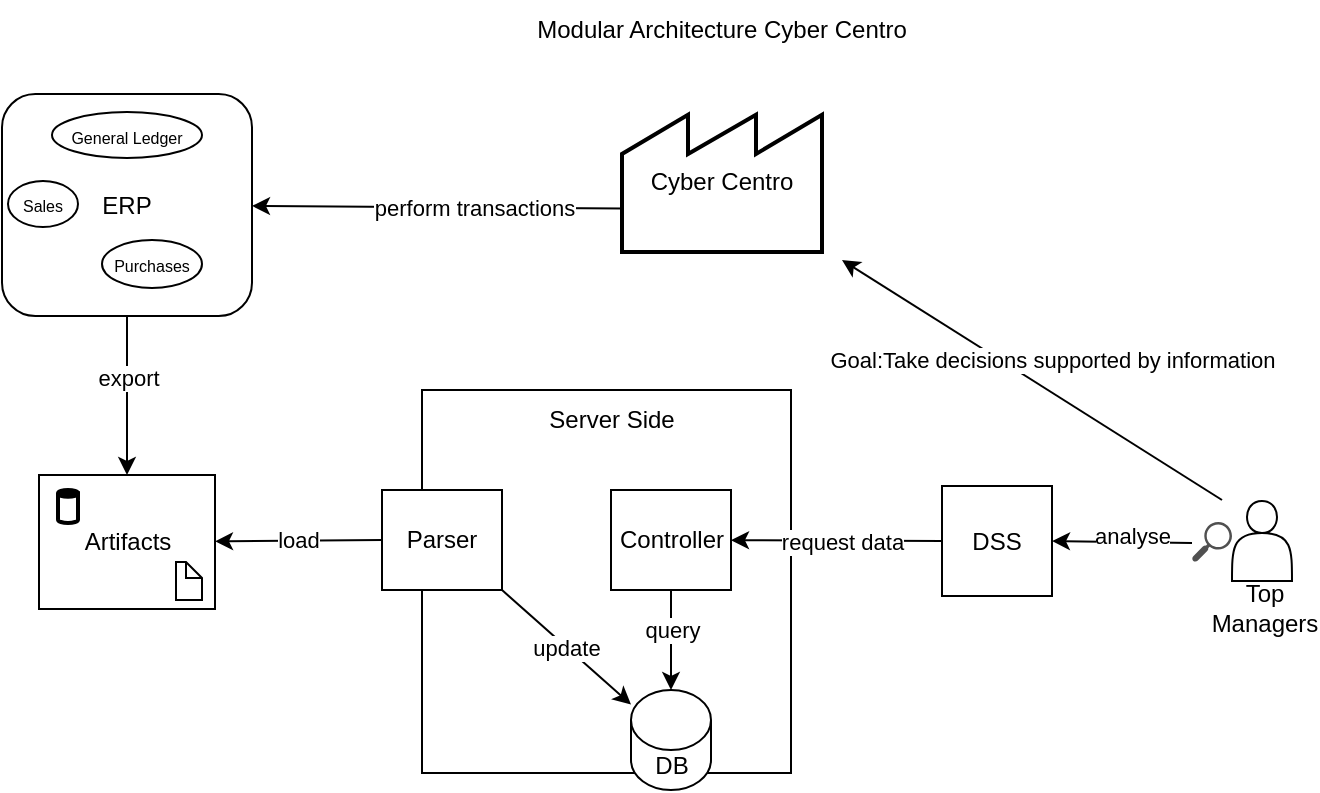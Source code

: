 <mxfile version="18.0.1" type="device"><diagram id="9F8_u7c0-Y5_Lcs3P2oM" name="Page-1"><mxGraphModel dx="1102" dy="857" grid="1" gridSize="10" guides="1" tooltips="1" connect="1" arrows="1" fold="1" page="1" pageScale="1" pageWidth="827" pageHeight="1169" math="0" shadow="0"><root><mxCell id="0"/><mxCell id="1" parent="0"/><mxCell id="Frn8eMF6b2eEdzSE4LGH-1" value="" style="whiteSpace=wrap;html=1;fillColor=none;" parent="1" vertex="1"><mxGeometry x="340" y="385" width="184.5" height="191.5" as="geometry"/></mxCell><mxCell id="Mz_8piSoiNwF1FSPT3Vy-15" value="" style="shape=actor;whiteSpace=wrap;html=1;" parent="1" vertex="1"><mxGeometry x="745" y="440.5" width="30" height="40" as="geometry"/></mxCell><mxCell id="Mz_8piSoiNwF1FSPT3Vy-2" value="DB" style="shape=cylinder3;whiteSpace=wrap;html=1;boundedLbl=1;backgroundOutline=1;size=15;" parent="1" vertex="1"><mxGeometry x="444.5" y="535" width="40" height="50" as="geometry"/></mxCell><mxCell id="Mz_8piSoiNwF1FSPT3Vy-3" value="Artifacts" style="rounded=0;whiteSpace=wrap;html=1;" parent="1" vertex="1"><mxGeometry x="148.5" y="427.5" width="88" height="67" as="geometry"/></mxCell><mxCell id="Mz_8piSoiNwF1FSPT3Vy-5" value="Controller" style="rounded=0;whiteSpace=wrap;html=1;" parent="1" vertex="1"><mxGeometry x="434.5" y="435" width="60" height="50" as="geometry"/></mxCell><mxCell id="Mz_8piSoiNwF1FSPT3Vy-7" value="DSS" style="whiteSpace=wrap;html=1;aspect=fixed;" parent="1" vertex="1"><mxGeometry x="600" y="433" width="55" height="55" as="geometry"/></mxCell><mxCell id="Mz_8piSoiNwF1FSPT3Vy-8" value="" style="endArrow=classic;html=1;rounded=0;exitX=0;exitY=0.5;exitDx=0;exitDy=0;" parent="1" source="Mz_8piSoiNwF1FSPT3Vy-7" target="Mz_8piSoiNwF1FSPT3Vy-5" edge="1"><mxGeometry width="50" height="50" relative="1" as="geometry"><mxPoint x="530" y="461" as="sourcePoint"/><mxPoint x="524.5" y="447.5" as="targetPoint"/></mxGeometry></mxCell><mxCell id="Frn8eMF6b2eEdzSE4LGH-5" value="request data" style="edgeLabel;html=1;align=center;verticalAlign=middle;resizable=0;points=[];" parent="Mz_8piSoiNwF1FSPT3Vy-8" vertex="1" connectable="0"><mxGeometry x="-0.222" y="-1" relative="1" as="geometry"><mxPoint x="-9" y="1" as="offset"/></mxGeometry></mxCell><mxCell id="Mz_8piSoiNwF1FSPT3Vy-9" value="ERP" style="rounded=1;whiteSpace=wrap;html=1;" parent="1" vertex="1"><mxGeometry x="130" y="237" width="125" height="111" as="geometry"/></mxCell><mxCell id="Mz_8piSoiNwF1FSPT3Vy-10" value="" style="endArrow=classic;html=1;rounded=0;exitX=0.5;exitY=1;exitDx=0;exitDy=0;entryX=0.5;entryY=0;entryDx=0;entryDy=0;" parent="1" source="Mz_8piSoiNwF1FSPT3Vy-9" target="Mz_8piSoiNwF1FSPT3Vy-3" edge="1"><mxGeometry width="50" height="50" relative="1" as="geometry"><mxPoint x="407.5" y="508" as="sourcePoint"/><mxPoint x="457.5" y="458" as="targetPoint"/></mxGeometry></mxCell><mxCell id="Mz_8piSoiNwF1FSPT3Vy-12" value="export" style="edgeLabel;html=1;align=center;verticalAlign=middle;resizable=0;points=[];" parent="Mz_8piSoiNwF1FSPT3Vy-10" vertex="1" connectable="0"><mxGeometry x="-0.216" relative="1" as="geometry"><mxPoint as="offset"/></mxGeometry></mxCell><mxCell id="Mz_8piSoiNwF1FSPT3Vy-14" value="load" style="endArrow=classic;html=1;rounded=0;exitX=0;exitY=0.5;exitDx=0;exitDy=0;" parent="1" source="Frn8eMF6b2eEdzSE4LGH-2" target="Mz_8piSoiNwF1FSPT3Vy-3" edge="1"><mxGeometry width="50" height="50" relative="1" as="geometry"><mxPoint x="217.5" y="460" as="sourcePoint"/><mxPoint x="317.5" y="365" as="targetPoint"/></mxGeometry></mxCell><mxCell id="Mz_8piSoiNwF1FSPT3Vy-16" value="query" style="endArrow=classic;html=1;rounded=0;exitX=0.5;exitY=1;exitDx=0;exitDy=0;entryX=0.5;entryY=0;entryDx=0;entryDy=0;entryPerimeter=0;" parent="1" source="Mz_8piSoiNwF1FSPT3Vy-5" target="Mz_8piSoiNwF1FSPT3Vy-2" edge="1"><mxGeometry x="-0.2" width="50" height="50" relative="1" as="geometry"><mxPoint x="377.5" y="459.77" as="sourcePoint"/><mxPoint x="300" y="460" as="targetPoint"/><mxPoint as="offset"/></mxGeometry></mxCell><mxCell id="Mz_8piSoiNwF1FSPT3Vy-18" value="" style="endArrow=classic;html=1;rounded=0;entryX=1;entryY=0.5;entryDx=0;entryDy=0;" parent="1" target="Mz_8piSoiNwF1FSPT3Vy-7" edge="1"><mxGeometry width="50" height="50" relative="1" as="geometry"><mxPoint x="725" y="461.5" as="sourcePoint"/><mxPoint x="610" y="471" as="targetPoint"/></mxGeometry></mxCell><mxCell id="Mz_8piSoiNwF1FSPT3Vy-20" value="analyse" style="edgeLabel;html=1;align=center;verticalAlign=middle;resizable=0;points=[];" parent="Mz_8piSoiNwF1FSPT3Vy-18" vertex="1" connectable="0"><mxGeometry x="-0.176" y="1" relative="1" as="geometry"><mxPoint x="-1" y="-4" as="offset"/></mxGeometry></mxCell><mxCell id="Mz_8piSoiNwF1FSPT3Vy-21" value="" style="sketch=0;pointerEvents=1;shadow=0;dashed=0;html=1;strokeColor=none;fillColor=#505050;labelPosition=center;verticalLabelPosition=bottom;verticalAlign=top;outlineConnect=0;align=center;shape=mxgraph.office.concepts.search;" parent="1" vertex="1"><mxGeometry x="725" y="451" width="20" height="20" as="geometry"/></mxCell><mxCell id="Mz_8piSoiNwF1FSPT3Vy-23" value="Top Managers" style="text;html=1;strokeColor=none;fillColor=none;align=center;verticalAlign=middle;whiteSpace=wrap;rounded=0;" parent="1" vertex="1"><mxGeometry x="740" y="486" width="42.5" height="15" as="geometry"/></mxCell><mxCell id="Mz_8piSoiNwF1FSPT3Vy-24" value="Cyber Centro" style="strokeWidth=2;html=1;shape=mxgraph.lean_mapping.outside_sources;whiteSpace=wrap;align=center;" parent="1" vertex="1"><mxGeometry x="440" y="246" width="100" height="70" as="geometry"/></mxCell><mxCell id="Mz_8piSoiNwF1FSPT3Vy-25" value="" style="endArrow=classic;html=1;rounded=0;exitX=0.004;exitY=0.689;exitDx=0;exitDy=0;exitPerimeter=0;" parent="1" source="Mz_8piSoiNwF1FSPT3Vy-24" target="Mz_8piSoiNwF1FSPT3Vy-9" edge="1"><mxGeometry width="50" height="50" relative="1" as="geometry"><mxPoint x="167.5" y="408" as="sourcePoint"/><mxPoint x="167.5" y="458" as="targetPoint"/></mxGeometry></mxCell><mxCell id="Mz_8piSoiNwF1FSPT3Vy-26" value="perform transactions" style="edgeLabel;html=1;align=center;verticalAlign=middle;resizable=0;points=[];" parent="Mz_8piSoiNwF1FSPT3Vy-25" vertex="1" connectable="0"><mxGeometry x="-0.216" relative="1" as="geometry"><mxPoint x="-2" as="offset"/></mxGeometry></mxCell><mxCell id="Frn8eMF6b2eEdzSE4LGH-2" value="Parser" style="rounded=0;whiteSpace=wrap;html=1;" parent="1" vertex="1"><mxGeometry x="320" y="435" width="60" height="50" as="geometry"/></mxCell><mxCell id="Frn8eMF6b2eEdzSE4LGH-3" value="Server Side" style="text;html=1;strokeColor=none;fillColor=none;align=center;verticalAlign=middle;whiteSpace=wrap;rounded=0;" parent="1" vertex="1"><mxGeometry x="400" y="385" width="70" height="30" as="geometry"/></mxCell><mxCell id="Frn8eMF6b2eEdzSE4LGH-4" value="update" style="endArrow=classic;html=1;rounded=0;exitX=1;exitY=1;exitDx=0;exitDy=0;" parent="1" source="Frn8eMF6b2eEdzSE4LGH-2" target="Mz_8piSoiNwF1FSPT3Vy-2" edge="1"><mxGeometry width="50" height="50" relative="1" as="geometry"><mxPoint x="330" y="468" as="sourcePoint"/><mxPoint x="192.5" y="468" as="targetPoint"/></mxGeometry></mxCell><mxCell id="Frn8eMF6b2eEdzSE4LGH-6" value="Modular Architecture Cyber Centro" style="text;html=1;strokeColor=none;fillColor=none;align=center;verticalAlign=middle;whiteSpace=wrap;rounded=0;" parent="1" vertex="1"><mxGeometry x="380" y="190" width="220" height="30" as="geometry"/></mxCell><mxCell id="Frn8eMF6b2eEdzSE4LGH-7" value="&lt;font style=&quot;font-size: 8px;&quot;&gt;Sales&lt;/font&gt;" style="ellipse;whiteSpace=wrap;html=1;fillColor=none;" parent="1" vertex="1"><mxGeometry x="133" y="280.5" width="35" height="23" as="geometry"/></mxCell><mxCell id="Frn8eMF6b2eEdzSE4LGH-8" value="&lt;font style=&quot;font-size: 8px;&quot;&gt;Purchases&lt;/font&gt;" style="ellipse;whiteSpace=wrap;html=1;fillColor=none;" parent="1" vertex="1"><mxGeometry x="180" y="310" width="50" height="24" as="geometry"/></mxCell><mxCell id="Frn8eMF6b2eEdzSE4LGH-9" value="&lt;font style=&quot;font-size: 8px;&quot;&gt;General Ledger&lt;/font&gt;" style="ellipse;whiteSpace=wrap;html=1;fillColor=none;" parent="1" vertex="1"><mxGeometry x="155" y="246" width="75" height="23" as="geometry"/></mxCell><mxCell id="Frn8eMF6b2eEdzSE4LGH-11" value="" style="endArrow=classic;html=1;rounded=0;fontSize=8;" parent="1" edge="1"><mxGeometry width="50" height="50" relative="1" as="geometry"><mxPoint x="740" y="440" as="sourcePoint"/><mxPoint x="550" y="320" as="targetPoint"/></mxGeometry></mxCell><mxCell id="Frn8eMF6b2eEdzSE4LGH-12" value="Goal:Take decisions supported by information" style="edgeLabel;html=1;align=center;verticalAlign=middle;resizable=0;points=[];fontSize=11;" parent="Frn8eMF6b2eEdzSE4LGH-11" vertex="1" connectable="0"><mxGeometry x="0.099" y="1" relative="1" as="geometry"><mxPoint x="20" y="-5" as="offset"/></mxGeometry></mxCell><mxCell id="Frn8eMF6b2eEdzSE4LGH-14" value="" style="strokeWidth=2;html=1;shape=mxgraph.lean_mapping.mrp_erp;whiteSpace=wrap;fontSize=11;fillColor=none;" parent="1" vertex="1"><mxGeometry x="158" y="435" width="10" height="16.5" as="geometry"/></mxCell><mxCell id="Frn8eMF6b2eEdzSE4LGH-17" value="" style="shape=mxgraph.bpmn.data;labelPosition=center;verticalLabelPosition=bottom;align=center;verticalAlign=top;whiteSpace=wrap;size=8;html=1;fontSize=11;fillColor=none;" parent="1" vertex="1"><mxGeometry x="217" y="471" width="13" height="19" as="geometry"/></mxCell></root></mxGraphModel></diagram></mxfile>
